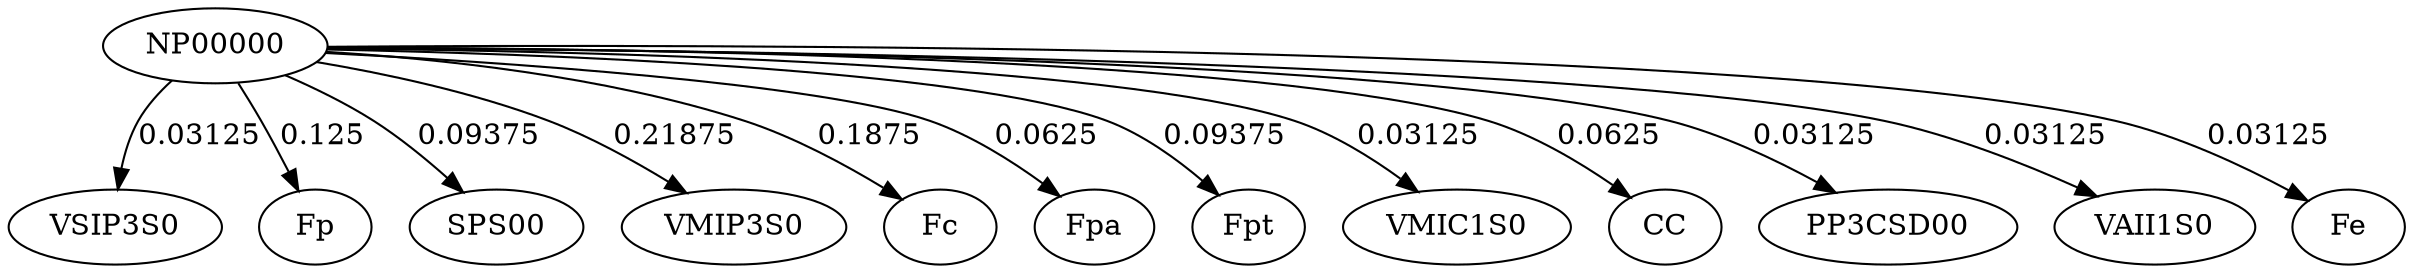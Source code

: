 digraph  {
NP00000;
VSIP3S0;
Fp;
SPS00;
VMIP3S0;
Fc;
Fpa;
Fpt;
VMIC1S0;
CC;
PP3CSD00;
VAII1S0;
Fe;
NP00000 -> VSIP3S0  [key=0, label="0.03125", weight="0.03125"];
NP00000 -> Fp  [key=0, label="0.125", weight="0.125"];
NP00000 -> SPS00  [key=0, label="0.09375", weight="0.09375"];
NP00000 -> VMIP3S0  [key=0, label="0.21875", weight="0.21875"];
NP00000 -> Fc  [key=0, label="0.1875", weight="0.1875"];
NP00000 -> Fpa  [key=0, label="0.0625", weight="0.0625"];
NP00000 -> Fpt  [key=0, label="0.09375", weight="0.09375"];
NP00000 -> VMIC1S0  [key=0, label="0.03125", weight="0.03125"];
NP00000 -> CC  [key=0, label="0.0625", weight="0.0625"];
NP00000 -> PP3CSD00  [key=0, label="0.03125", weight="0.03125"];
NP00000 -> VAII1S0  [key=0, label="0.03125", weight="0.03125"];
NP00000 -> Fe  [key=0, label="0.03125", weight="0.03125"];
}
